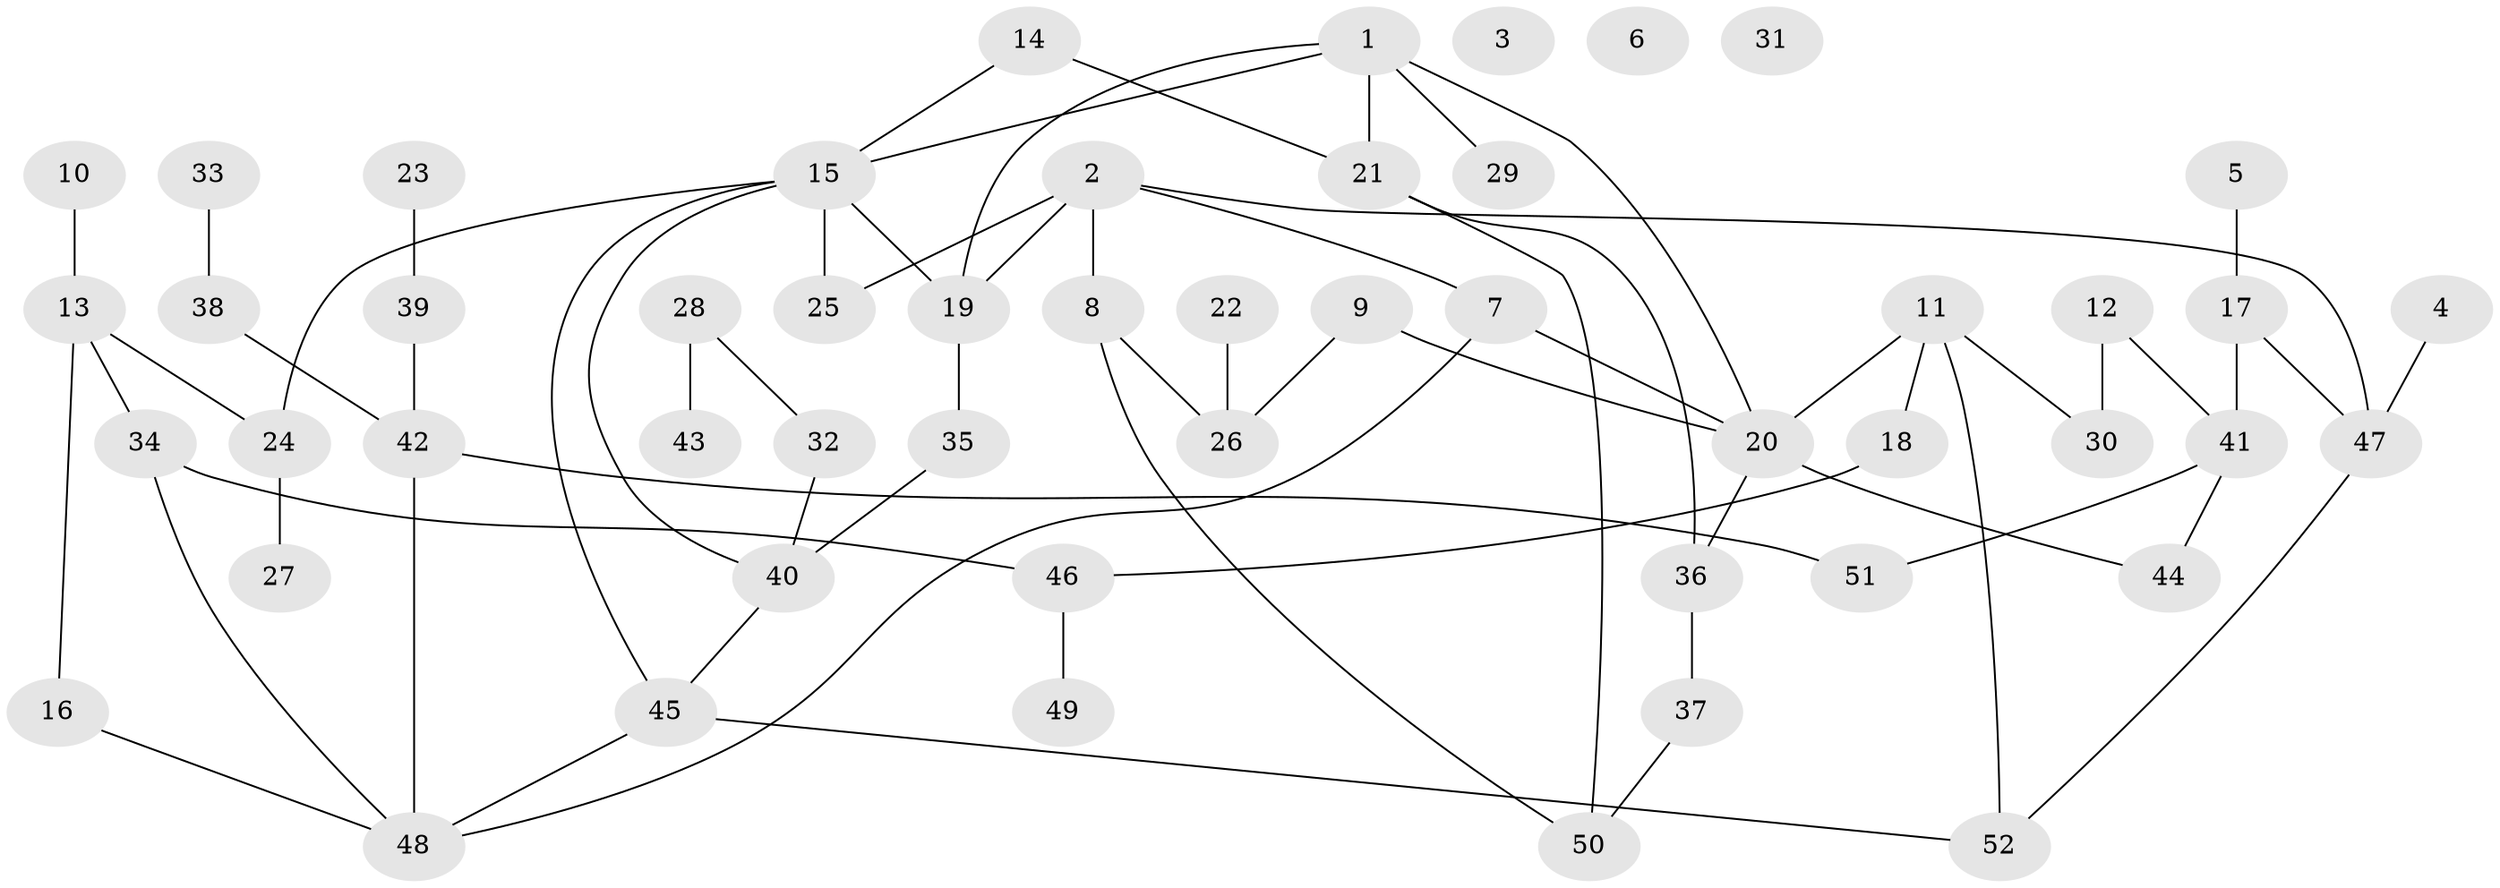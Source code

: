 // coarse degree distribution, {6: 0.15384615384615385, 1: 0.3076923076923077, 5: 0.07692307692307693, 2: 0.23076923076923078, 3: 0.15384615384615385, 7: 0.07692307692307693}
// Generated by graph-tools (version 1.1) at 2025/35/03/04/25 23:35:45]
// undirected, 52 vertices, 67 edges
graph export_dot {
  node [color=gray90,style=filled];
  1;
  2;
  3;
  4;
  5;
  6;
  7;
  8;
  9;
  10;
  11;
  12;
  13;
  14;
  15;
  16;
  17;
  18;
  19;
  20;
  21;
  22;
  23;
  24;
  25;
  26;
  27;
  28;
  29;
  30;
  31;
  32;
  33;
  34;
  35;
  36;
  37;
  38;
  39;
  40;
  41;
  42;
  43;
  44;
  45;
  46;
  47;
  48;
  49;
  50;
  51;
  52;
  1 -- 15;
  1 -- 19;
  1 -- 20;
  1 -- 21;
  1 -- 29;
  2 -- 7;
  2 -- 8;
  2 -- 19;
  2 -- 25;
  2 -- 47;
  4 -- 47;
  5 -- 17;
  7 -- 20;
  7 -- 48;
  8 -- 26;
  8 -- 50;
  9 -- 20;
  9 -- 26;
  10 -- 13;
  11 -- 18;
  11 -- 20;
  11 -- 30;
  11 -- 52;
  12 -- 30;
  12 -- 41;
  13 -- 16;
  13 -- 24;
  13 -- 34;
  14 -- 15;
  14 -- 21;
  15 -- 19;
  15 -- 24;
  15 -- 25;
  15 -- 40;
  15 -- 45;
  16 -- 48;
  17 -- 41;
  17 -- 47;
  18 -- 46;
  19 -- 35;
  20 -- 36;
  20 -- 44;
  21 -- 36;
  21 -- 50;
  22 -- 26;
  23 -- 39;
  24 -- 27;
  28 -- 32;
  28 -- 43;
  32 -- 40;
  33 -- 38;
  34 -- 46;
  34 -- 48;
  35 -- 40;
  36 -- 37;
  37 -- 50;
  38 -- 42;
  39 -- 42;
  40 -- 45;
  41 -- 44;
  41 -- 51;
  42 -- 48;
  42 -- 51;
  45 -- 48;
  45 -- 52;
  46 -- 49;
  47 -- 52;
}
